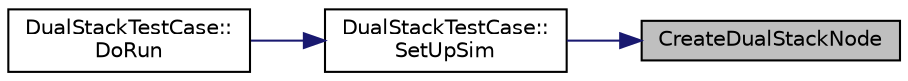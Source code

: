 digraph "CreateDualStackNode"
{
 // LATEX_PDF_SIZE
  edge [fontname="Helvetica",fontsize="10",labelfontname="Helvetica",labelfontsize="10"];
  node [fontname="Helvetica",fontsize="10",shape=record];
  rankdir="RL";
  Node1 [label="CreateDualStackNode",height=0.2,width=0.4,color="black", fillcolor="grey75", style="filled", fontcolor="black",tooltip=" "];
  Node1 -> Node2 [dir="back",color="midnightblue",fontsize="10",style="solid",fontname="Helvetica"];
  Node2 [label="DualStackTestCase::\lSetUpSim",height=0.2,width=0.4,color="black", fillcolor="white", style="filled",URL="$class_dual_stack_test_case.html#a04e3c01a5d12957f1f69d2df2e2c734c",tooltip="Setup the test."];
  Node2 -> Node3 [dir="back",color="midnightblue",fontsize="10",style="solid",fontname="Helvetica"];
  Node3 [label="DualStackTestCase::\lDoRun",height=0.2,width=0.4,color="black", fillcolor="white", style="filled",URL="$class_dual_stack_test_case.html#a56472b295c6821c1380df84b130e6399",tooltip="Implementation to actually run this TestCase."];
}
